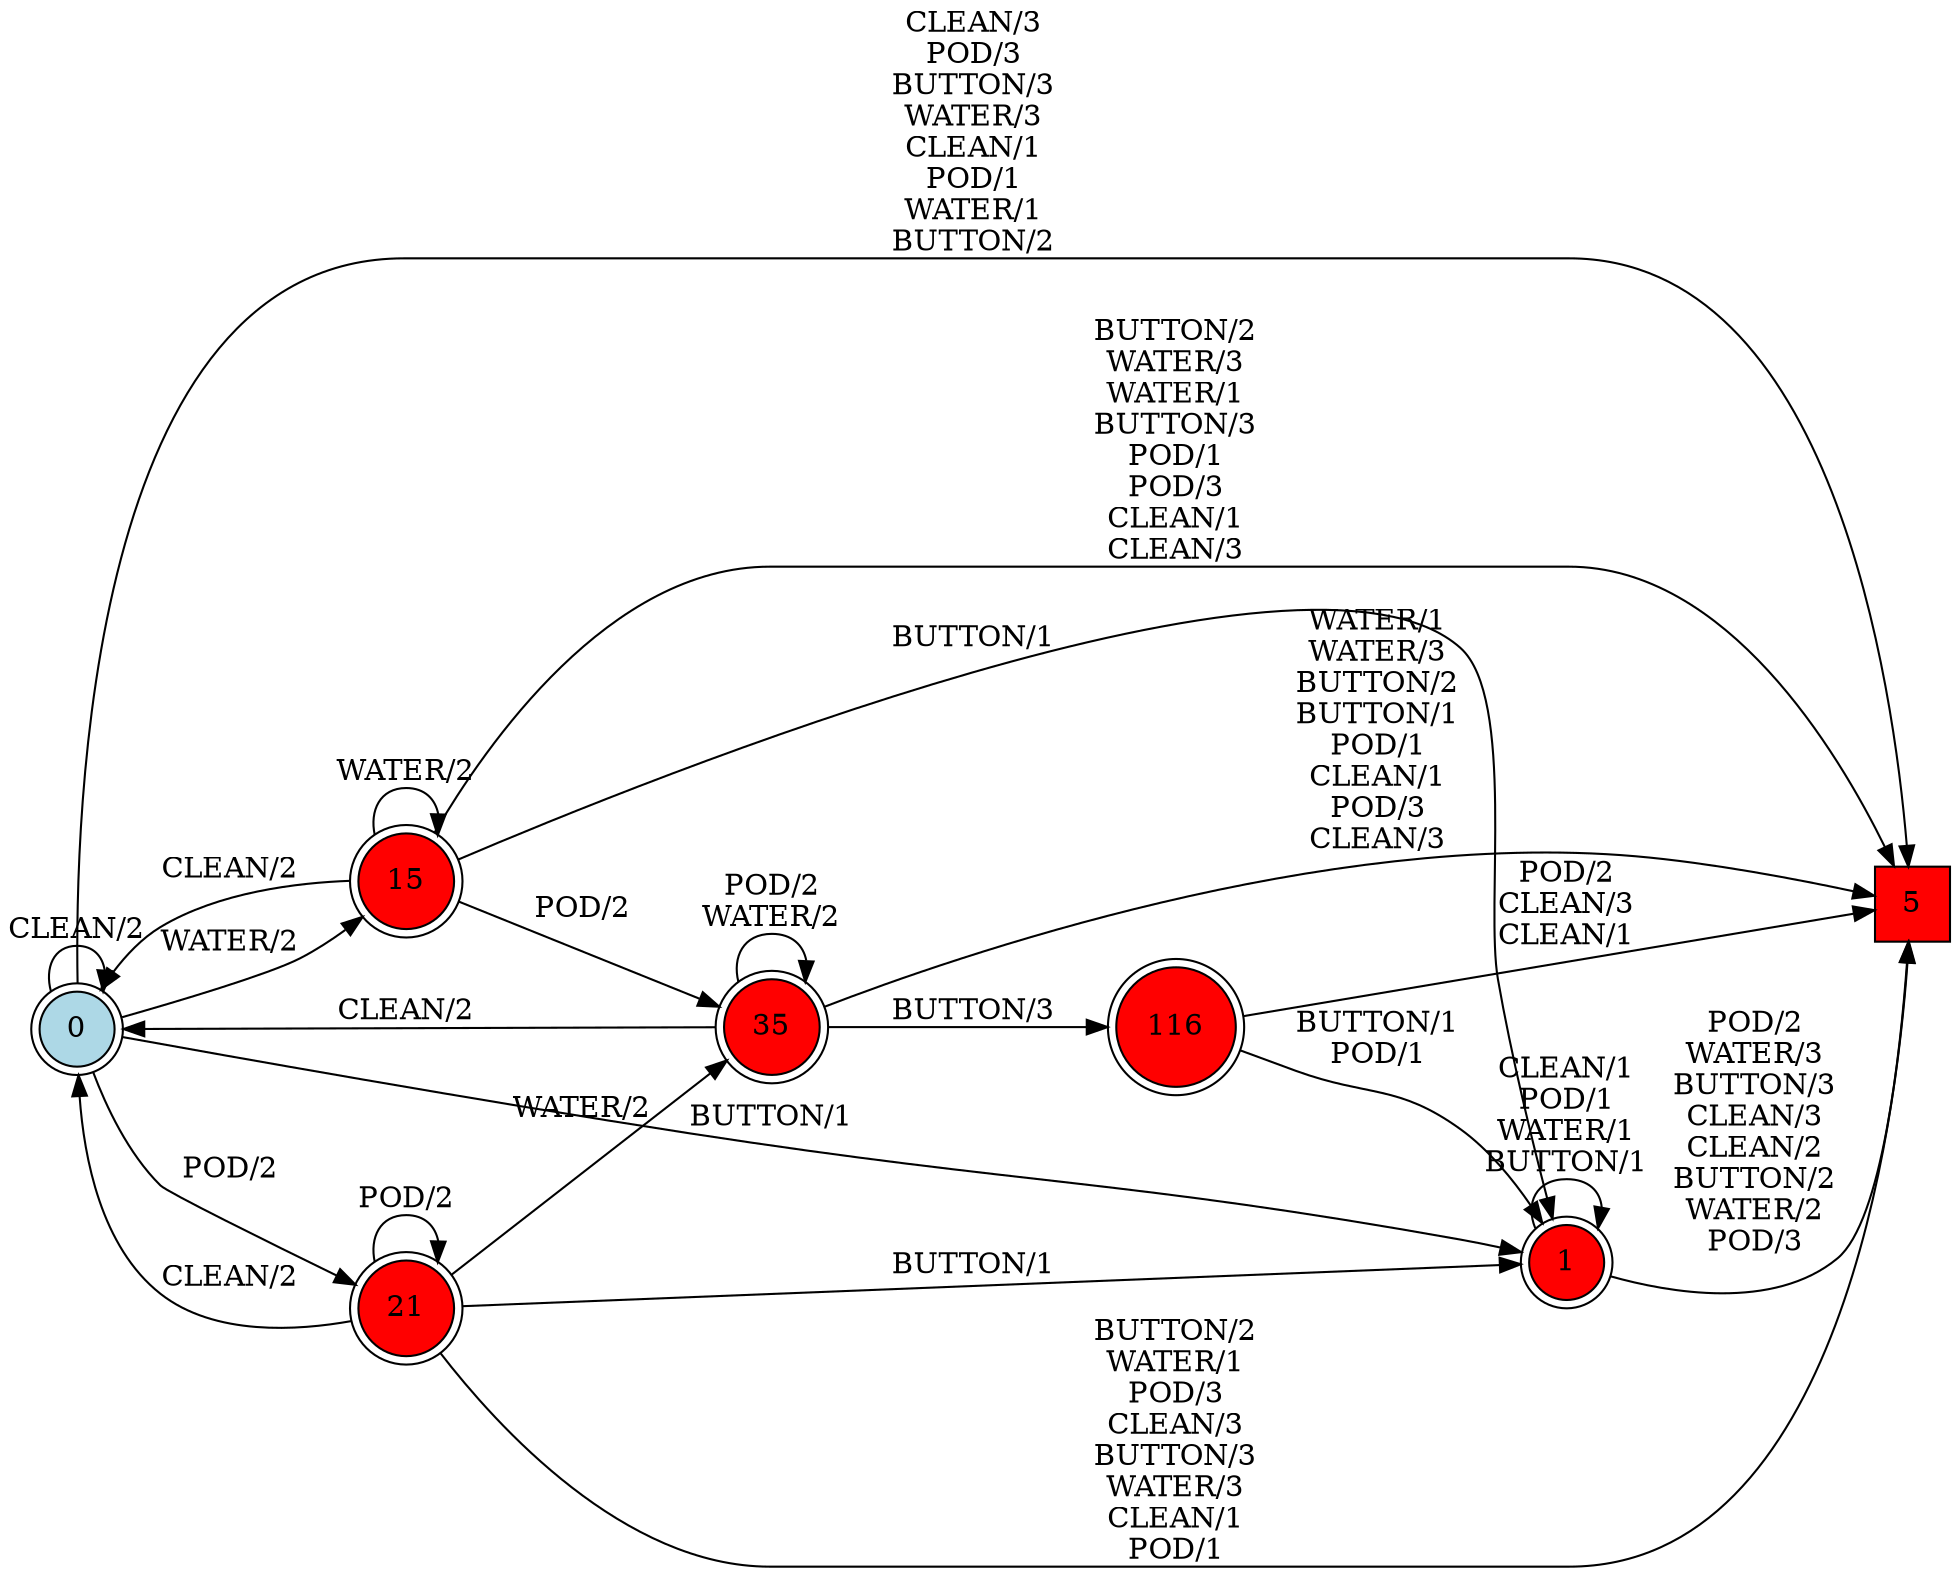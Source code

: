 digraph G {
  rankdir=LR;
  node [shape=circle, style=filled, fillcolor=white];
  "0" [isInitial=True, fillcolor=lightblue, shape=doublecircle];
  "1" [fillcolor=red, shape=doublecircle];
  "5" [fillcolor=red, shape=square];
  "15" [fillcolor=red, shape=doublecircle];
  "21" [fillcolor=red, shape=doublecircle];
  "35" [fillcolor=red, shape=doublecircle];
  "116" [fillcolor=red, shape=doublecircle];
  "0" -> "1" [label="BUTTON/1"];
  "0" -> "15" [label="WATER/2"];
  "0" -> "21" [label="POD/2"];
  "0" -> "5" [label="CLEAN/3\nPOD/3\nBUTTON/3\nWATER/3\nCLEAN/1\nPOD/1\nWATER/1\nBUTTON/2"];
  "0" -> "0" [label="CLEAN/2"];
  "1" -> "5" [label="POD/2\nWATER/3\nBUTTON/3\nCLEAN/3\nCLEAN/2\nBUTTON/2\nWATER/2\nPOD/3"];
  "1" -> "1" [label="CLEAN/1\nPOD/1\nWATER/1\nBUTTON/1"];
  "15" -> "35" [label="POD/2"];
  "15" -> "5" [label="BUTTON/2\nWATER/3\nWATER/1\nBUTTON/3\nPOD/1\nPOD/3\nCLEAN/1\nCLEAN/3"];
  "15" -> "0" [label="CLEAN/2"];
  "15" -> "1" [label="BUTTON/1"];
  "15" -> "15" [label="WATER/2"];
  "21" -> "5" [label="BUTTON/2\nWATER/1\nPOD/3\nCLEAN/3\nBUTTON/3\nWATER/3\nCLEAN/1\nPOD/1"];
  "21" -> "0" [label="CLEAN/2"];
  "21" -> "1" [label="BUTTON/1"];
  "21" -> "21" [label="POD/2"];
  "21" -> "35" [label="WATER/2"];
  "35" -> "116" [label="BUTTON/3"];
  "35" -> "5" [label="WATER/1\nWATER/3\nBUTTON/2\nBUTTON/1\nPOD/1\nCLEAN/1\nPOD/3\nCLEAN/3"];
  "35" -> "35" [label="POD/2\nWATER/2"];
  "35" -> "0" [label="CLEAN/2"];
  "116" -> "5" [label="POD/2\nCLEAN/3\nCLEAN/1"];
  "116" -> "1" [label="BUTTON/1\nPOD/1"];
}